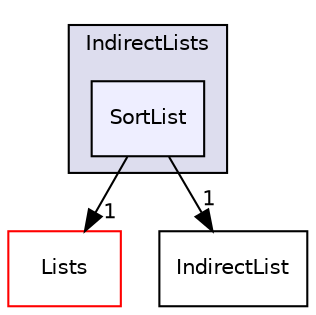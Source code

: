 digraph "src/OpenFOAM/containers/IndirectLists/SortList" {
  bgcolor=transparent;
  compound=true
  node [ fontsize="10", fontname="Helvetica"];
  edge [ labelfontsize="10", labelfontname="Helvetica"];
  subgraph clusterdir_f1bdd3e1864452c4a43cb0467c28790d {
    graph [ bgcolor="#ddddee", pencolor="black", label="IndirectLists" fontname="Helvetica", fontsize="10", URL="dir_f1bdd3e1864452c4a43cb0467c28790d.html"]
  dir_4740de13fee59c93ea2b88ff314bb3a1 [shape=box, label="SortList", style="filled", fillcolor="#eeeeff", pencolor="black", URL="dir_4740de13fee59c93ea2b88ff314bb3a1.html"];
  }
  dir_f87fe3b02e96c330e8a853ff310f1666 [shape=box label="Lists" color="red" URL="dir_f87fe3b02e96c330e8a853ff310f1666.html"];
  dir_90ae45876fdee0962dcff621d9aeb41e [shape=box label="IndirectList" URL="dir_90ae45876fdee0962dcff621d9aeb41e.html"];
  dir_4740de13fee59c93ea2b88ff314bb3a1->dir_f87fe3b02e96c330e8a853ff310f1666 [headlabel="1", labeldistance=1.5 headhref="dir_002186_002198.html"];
  dir_4740de13fee59c93ea2b88ff314bb3a1->dir_90ae45876fdee0962dcff621d9aeb41e [headlabel="1", labeldistance=1.5 headhref="dir_002186_002183.html"];
}
